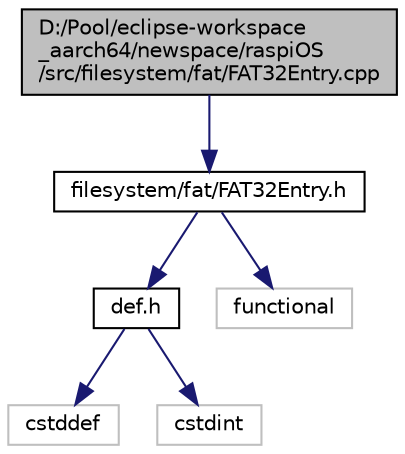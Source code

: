 digraph "D:/Pool/eclipse-workspace_aarch64/newspace/raspiOS/src/filesystem/fat/FAT32Entry.cpp"
{
  edge [fontname="Helvetica",fontsize="10",labelfontname="Helvetica",labelfontsize="10"];
  node [fontname="Helvetica",fontsize="10",shape=record];
  Node3350 [label="D:/Pool/eclipse-workspace\l_aarch64/newspace/raspiOS\l/src/filesystem/fat/FAT32Entry.cpp",height=0.2,width=0.4,color="black", fillcolor="grey75", style="filled", fontcolor="black"];
  Node3350 -> Node3351 [color="midnightblue",fontsize="10",style="solid",fontname="Helvetica"];
  Node3351 [label="filesystem/fat/FAT32Entry.h",height=0.2,width=0.4,color="black", fillcolor="white", style="filled",URL="$d0/db9/_f_a_t32_entry_8h.html"];
  Node3351 -> Node3352 [color="midnightblue",fontsize="10",style="solid",fontname="Helvetica"];
  Node3352 [label="def.h",height=0.2,width=0.4,color="black", fillcolor="white", style="filled",URL="$d4/da4/def_8h.html"];
  Node3352 -> Node3353 [color="midnightblue",fontsize="10",style="solid",fontname="Helvetica"];
  Node3353 [label="cstddef",height=0.2,width=0.4,color="grey75", fillcolor="white", style="filled"];
  Node3352 -> Node3354 [color="midnightblue",fontsize="10",style="solid",fontname="Helvetica"];
  Node3354 [label="cstdint",height=0.2,width=0.4,color="grey75", fillcolor="white", style="filled"];
  Node3351 -> Node3355 [color="midnightblue",fontsize="10",style="solid",fontname="Helvetica"];
  Node3355 [label="functional",height=0.2,width=0.4,color="grey75", fillcolor="white", style="filled"];
}
